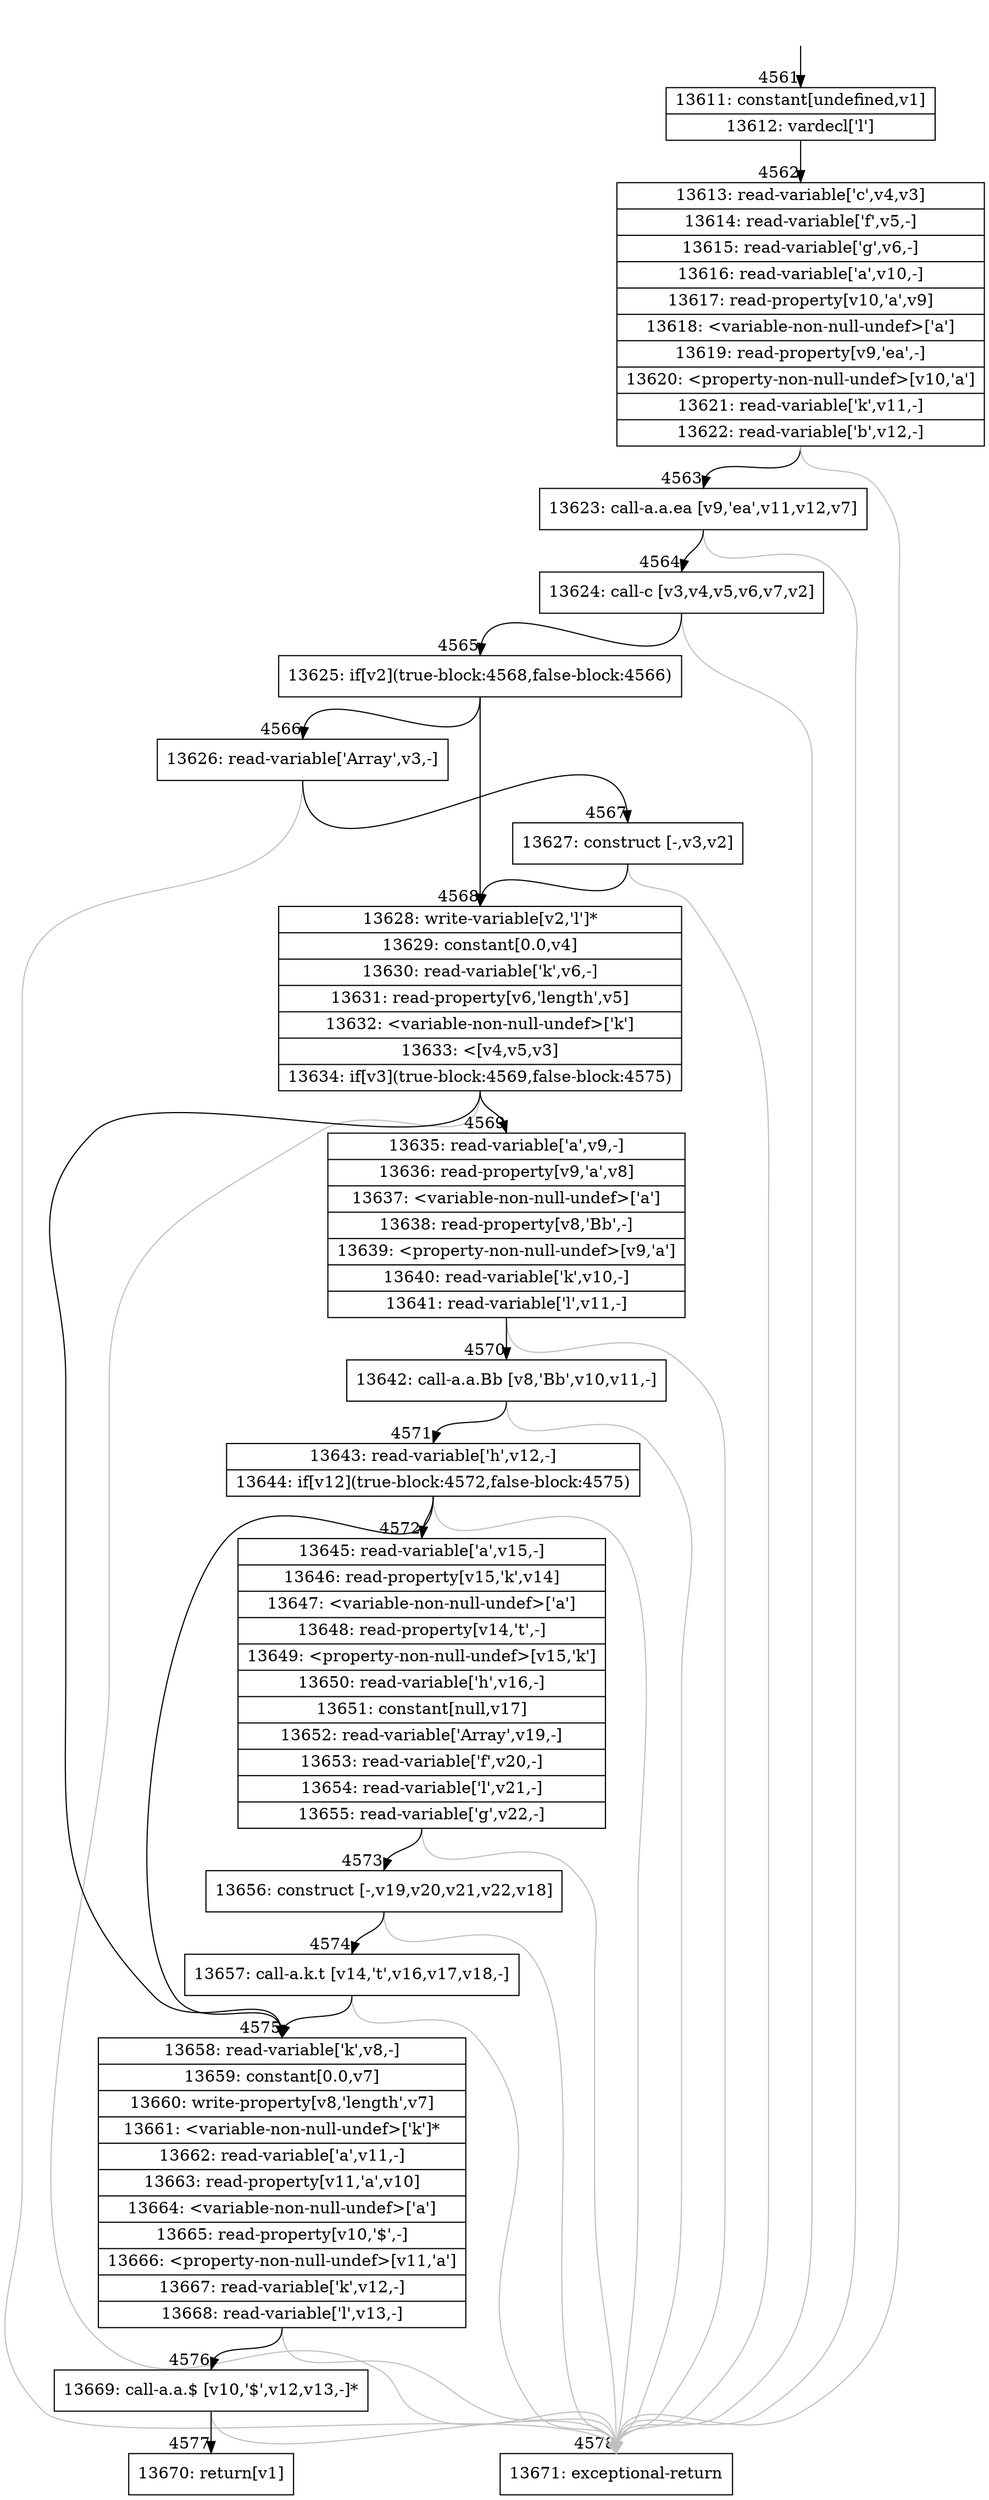 digraph {
rankdir="TD"
BB_entry370[shape=none,label=""];
BB_entry370 -> BB4561 [tailport=s, headport=n, headlabel="    4561"]
BB4561 [shape=record label="{13611: constant[undefined,v1]|13612: vardecl['l']}" ] 
BB4561 -> BB4562 [tailport=s, headport=n, headlabel="      4562"]
BB4562 [shape=record label="{13613: read-variable['c',v4,v3]|13614: read-variable['f',v5,-]|13615: read-variable['g',v6,-]|13616: read-variable['a',v10,-]|13617: read-property[v10,'a',v9]|13618: \<variable-non-null-undef\>['a']|13619: read-property[v9,'ea',-]|13620: \<property-non-null-undef\>[v10,'a']|13621: read-variable['k',v11,-]|13622: read-variable['b',v12,-]}" ] 
BB4562 -> BB4563 [tailport=s, headport=n, headlabel="      4563"]
BB4562 -> BB4578 [tailport=s, headport=n, color=gray, headlabel="      4578"]
BB4563 [shape=record label="{13623: call-a.a.ea [v9,'ea',v11,v12,v7]}" ] 
BB4563 -> BB4564 [tailport=s, headport=n, headlabel="      4564"]
BB4563 -> BB4578 [tailport=s, headport=n, color=gray]
BB4564 [shape=record label="{13624: call-c [v3,v4,v5,v6,v7,v2]}" ] 
BB4564 -> BB4565 [tailport=s, headport=n, headlabel="      4565"]
BB4564 -> BB4578 [tailport=s, headport=n, color=gray]
BB4565 [shape=record label="{13625: if[v2](true-block:4568,false-block:4566)}" ] 
BB4565 -> BB4568 [tailport=s, headport=n, headlabel="      4568"]
BB4565 -> BB4566 [tailport=s, headport=n, headlabel="      4566"]
BB4566 [shape=record label="{13626: read-variable['Array',v3,-]}" ] 
BB4566 -> BB4567 [tailport=s, headport=n, headlabel="      4567"]
BB4566 -> BB4578 [tailport=s, headport=n, color=gray]
BB4567 [shape=record label="{13627: construct [-,v3,v2]}" ] 
BB4567 -> BB4568 [tailport=s, headport=n]
BB4567 -> BB4578 [tailport=s, headport=n, color=gray]
BB4568 [shape=record label="{13628: write-variable[v2,'l']*|13629: constant[0.0,v4]|13630: read-variable['k',v6,-]|13631: read-property[v6,'length',v5]|13632: \<variable-non-null-undef\>['k']|13633: \<[v4,v5,v3]|13634: if[v3](true-block:4569,false-block:4575)}" ] 
BB4568 -> BB4575 [tailport=s, headport=n, headlabel="      4575"]
BB4568 -> BB4569 [tailport=s, headport=n, headlabel="      4569"]
BB4568 -> BB4578 [tailport=s, headport=n, color=gray]
BB4569 [shape=record label="{13635: read-variable['a',v9,-]|13636: read-property[v9,'a',v8]|13637: \<variable-non-null-undef\>['a']|13638: read-property[v8,'Bb',-]|13639: \<property-non-null-undef\>[v9,'a']|13640: read-variable['k',v10,-]|13641: read-variable['l',v11,-]}" ] 
BB4569 -> BB4570 [tailport=s, headport=n, headlabel="      4570"]
BB4569 -> BB4578 [tailport=s, headport=n, color=gray]
BB4570 [shape=record label="{13642: call-a.a.Bb [v8,'Bb',v10,v11,-]}" ] 
BB4570 -> BB4571 [tailport=s, headport=n, headlabel="      4571"]
BB4570 -> BB4578 [tailport=s, headport=n, color=gray]
BB4571 [shape=record label="{13643: read-variable['h',v12,-]|13644: if[v12](true-block:4572,false-block:4575)}" ] 
BB4571 -> BB4575 [tailport=s, headport=n]
BB4571 -> BB4572 [tailport=s, headport=n, headlabel="      4572"]
BB4571 -> BB4578 [tailport=s, headport=n, color=gray]
BB4572 [shape=record label="{13645: read-variable['a',v15,-]|13646: read-property[v15,'k',v14]|13647: \<variable-non-null-undef\>['a']|13648: read-property[v14,'t',-]|13649: \<property-non-null-undef\>[v15,'k']|13650: read-variable['h',v16,-]|13651: constant[null,v17]|13652: read-variable['Array',v19,-]|13653: read-variable['f',v20,-]|13654: read-variable['l',v21,-]|13655: read-variable['g',v22,-]}" ] 
BB4572 -> BB4573 [tailport=s, headport=n, headlabel="      4573"]
BB4572 -> BB4578 [tailport=s, headport=n, color=gray]
BB4573 [shape=record label="{13656: construct [-,v19,v20,v21,v22,v18]}" ] 
BB4573 -> BB4574 [tailport=s, headport=n, headlabel="      4574"]
BB4573 -> BB4578 [tailport=s, headport=n, color=gray]
BB4574 [shape=record label="{13657: call-a.k.t [v14,'t',v16,v17,v18,-]}" ] 
BB4574 -> BB4575 [tailport=s, headport=n]
BB4574 -> BB4578 [tailport=s, headport=n, color=gray]
BB4575 [shape=record label="{13658: read-variable['k',v8,-]|13659: constant[0.0,v7]|13660: write-property[v8,'length',v7]|13661: \<variable-non-null-undef\>['k']*|13662: read-variable['a',v11,-]|13663: read-property[v11,'a',v10]|13664: \<variable-non-null-undef\>['a']|13665: read-property[v10,'$',-]|13666: \<property-non-null-undef\>[v11,'a']|13667: read-variable['k',v12,-]|13668: read-variable['l',v13,-]}" ] 
BB4575 -> BB4576 [tailport=s, headport=n, headlabel="      4576"]
BB4575 -> BB4578 [tailport=s, headport=n, color=gray]
BB4576 [shape=record label="{13669: call-a.a.$ [v10,'$',v12,v13,-]*}" ] 
BB4576 -> BB4577 [tailport=s, headport=n, headlabel="      4577"]
BB4576 -> BB4578 [tailport=s, headport=n, color=gray]
BB4577 [shape=record label="{13670: return[v1]}" ] 
BB4578 [shape=record label="{13671: exceptional-return}" ] 
}
